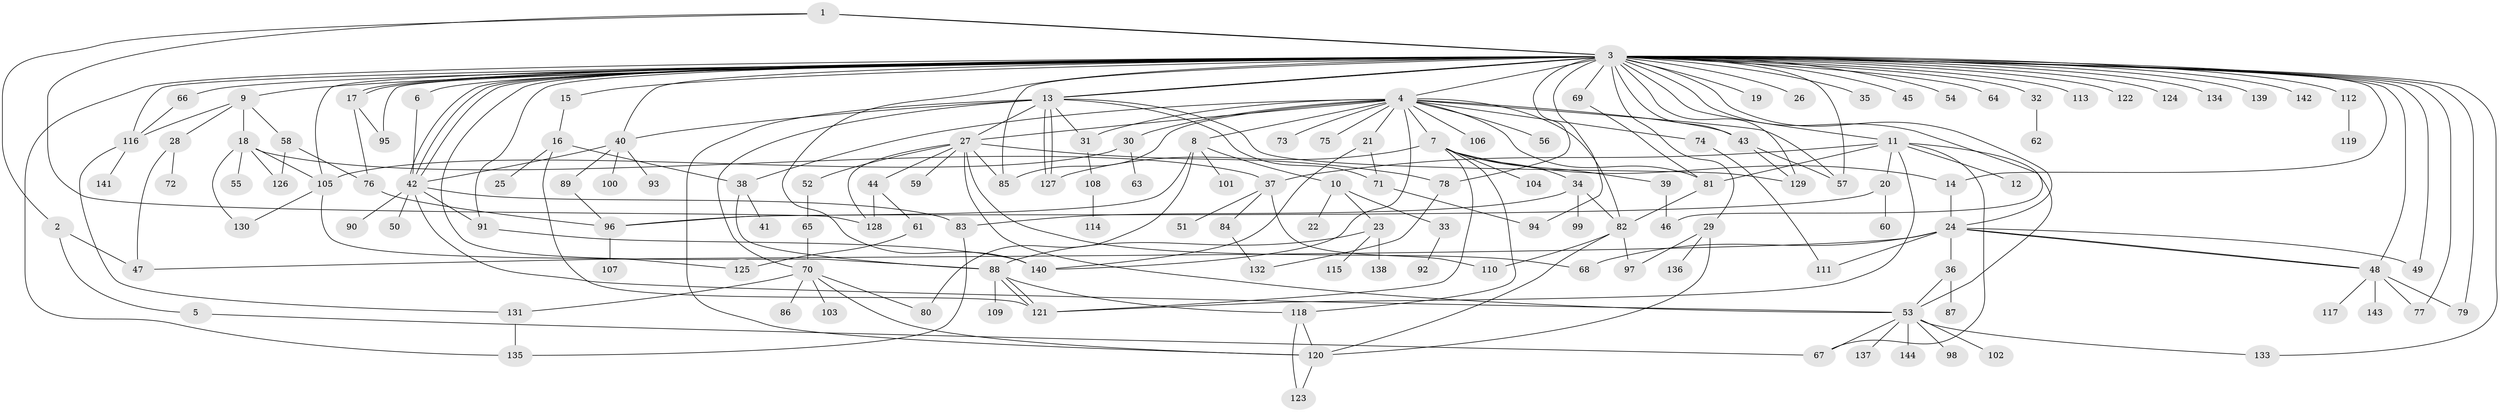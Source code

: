 // coarse degree distribution, {3: 0.1839080459770115, 39: 0.011494252873563218, 5: 0.06896551724137931, 6: 0.034482758620689655, 2: 0.1724137931034483, 1: 0.3448275862068966, 4: 0.10344827586206896, 7: 0.022988505747126436, 8: 0.022988505747126436, 10: 0.011494252873563218, 16: 0.011494252873563218, 11: 0.011494252873563218}
// Generated by graph-tools (version 1.1) at 2025/36/03/04/25 23:36:44]
// undirected, 144 vertices, 228 edges
graph export_dot {
  node [color=gray90,style=filled];
  1;
  2;
  3;
  4;
  5;
  6;
  7;
  8;
  9;
  10;
  11;
  12;
  13;
  14;
  15;
  16;
  17;
  18;
  19;
  20;
  21;
  22;
  23;
  24;
  25;
  26;
  27;
  28;
  29;
  30;
  31;
  32;
  33;
  34;
  35;
  36;
  37;
  38;
  39;
  40;
  41;
  42;
  43;
  44;
  45;
  46;
  47;
  48;
  49;
  50;
  51;
  52;
  53;
  54;
  55;
  56;
  57;
  58;
  59;
  60;
  61;
  62;
  63;
  64;
  65;
  66;
  67;
  68;
  69;
  70;
  71;
  72;
  73;
  74;
  75;
  76;
  77;
  78;
  79;
  80;
  81;
  82;
  83;
  84;
  85;
  86;
  87;
  88;
  89;
  90;
  91;
  92;
  93;
  94;
  95;
  96;
  97;
  98;
  99;
  100;
  101;
  102;
  103;
  104;
  105;
  106;
  107;
  108;
  109;
  110;
  111;
  112;
  113;
  114;
  115;
  116;
  117;
  118;
  119;
  120;
  121;
  122;
  123;
  124;
  125;
  126;
  127;
  128;
  129;
  130;
  131;
  132;
  133;
  134;
  135;
  136;
  137;
  138;
  139;
  140;
  141;
  142;
  143;
  144;
  1 -- 2;
  1 -- 3;
  1 -- 3;
  1 -- 128;
  2 -- 5;
  2 -- 47;
  3 -- 4;
  3 -- 6;
  3 -- 9;
  3 -- 11;
  3 -- 13;
  3 -- 13;
  3 -- 14;
  3 -- 15;
  3 -- 17;
  3 -- 17;
  3 -- 19;
  3 -- 24;
  3 -- 26;
  3 -- 29;
  3 -- 32;
  3 -- 35;
  3 -- 40;
  3 -- 42;
  3 -- 42;
  3 -- 42;
  3 -- 43;
  3 -- 45;
  3 -- 46;
  3 -- 48;
  3 -- 49;
  3 -- 54;
  3 -- 57;
  3 -- 64;
  3 -- 66;
  3 -- 69;
  3 -- 77;
  3 -- 78;
  3 -- 79;
  3 -- 85;
  3 -- 88;
  3 -- 91;
  3 -- 94;
  3 -- 95;
  3 -- 105;
  3 -- 112;
  3 -- 113;
  3 -- 116;
  3 -- 122;
  3 -- 124;
  3 -- 129;
  3 -- 133;
  3 -- 134;
  3 -- 135;
  3 -- 139;
  3 -- 140;
  3 -- 142;
  4 -- 7;
  4 -- 8;
  4 -- 21;
  4 -- 27;
  4 -- 30;
  4 -- 31;
  4 -- 38;
  4 -- 43;
  4 -- 56;
  4 -- 57;
  4 -- 73;
  4 -- 74;
  4 -- 75;
  4 -- 81;
  4 -- 82;
  4 -- 85;
  4 -- 106;
  4 -- 140;
  5 -- 67;
  6 -- 42;
  7 -- 14;
  7 -- 34;
  7 -- 39;
  7 -- 104;
  7 -- 118;
  7 -- 121;
  7 -- 127;
  8 -- 10;
  8 -- 80;
  8 -- 96;
  8 -- 101;
  9 -- 18;
  9 -- 28;
  9 -- 58;
  9 -- 116;
  10 -- 22;
  10 -- 23;
  10 -- 33;
  11 -- 12;
  11 -- 20;
  11 -- 37;
  11 -- 53;
  11 -- 67;
  11 -- 81;
  11 -- 121;
  13 -- 27;
  13 -- 31;
  13 -- 40;
  13 -- 70;
  13 -- 71;
  13 -- 120;
  13 -- 127;
  13 -- 127;
  13 -- 129;
  14 -- 24;
  15 -- 16;
  16 -- 25;
  16 -- 38;
  16 -- 121;
  17 -- 76;
  17 -- 95;
  18 -- 37;
  18 -- 55;
  18 -- 105;
  18 -- 126;
  18 -- 130;
  20 -- 60;
  20 -- 96;
  21 -- 71;
  21 -- 140;
  23 -- 88;
  23 -- 115;
  23 -- 138;
  24 -- 36;
  24 -- 47;
  24 -- 48;
  24 -- 48;
  24 -- 49;
  24 -- 68;
  24 -- 111;
  27 -- 44;
  27 -- 52;
  27 -- 53;
  27 -- 59;
  27 -- 68;
  27 -- 78;
  27 -- 85;
  27 -- 128;
  28 -- 47;
  28 -- 72;
  29 -- 97;
  29 -- 120;
  29 -- 136;
  30 -- 63;
  30 -- 105;
  31 -- 108;
  32 -- 62;
  33 -- 92;
  34 -- 82;
  34 -- 83;
  34 -- 99;
  36 -- 53;
  36 -- 87;
  37 -- 51;
  37 -- 84;
  37 -- 110;
  38 -- 41;
  38 -- 88;
  39 -- 46;
  40 -- 42;
  40 -- 89;
  40 -- 93;
  40 -- 100;
  42 -- 50;
  42 -- 53;
  42 -- 83;
  42 -- 90;
  42 -- 91;
  43 -- 57;
  43 -- 129;
  44 -- 61;
  44 -- 128;
  48 -- 77;
  48 -- 79;
  48 -- 117;
  48 -- 143;
  52 -- 65;
  53 -- 67;
  53 -- 98;
  53 -- 102;
  53 -- 133;
  53 -- 137;
  53 -- 144;
  58 -- 76;
  58 -- 126;
  61 -- 125;
  65 -- 70;
  66 -- 116;
  69 -- 81;
  70 -- 80;
  70 -- 86;
  70 -- 103;
  70 -- 120;
  70 -- 131;
  71 -- 94;
  74 -- 111;
  76 -- 96;
  78 -- 132;
  81 -- 82;
  82 -- 97;
  82 -- 110;
  82 -- 120;
  83 -- 135;
  84 -- 132;
  88 -- 109;
  88 -- 118;
  88 -- 121;
  88 -- 121;
  89 -- 96;
  91 -- 140;
  96 -- 107;
  105 -- 125;
  105 -- 130;
  108 -- 114;
  112 -- 119;
  116 -- 131;
  116 -- 141;
  118 -- 120;
  118 -- 123;
  120 -- 123;
  131 -- 135;
}
